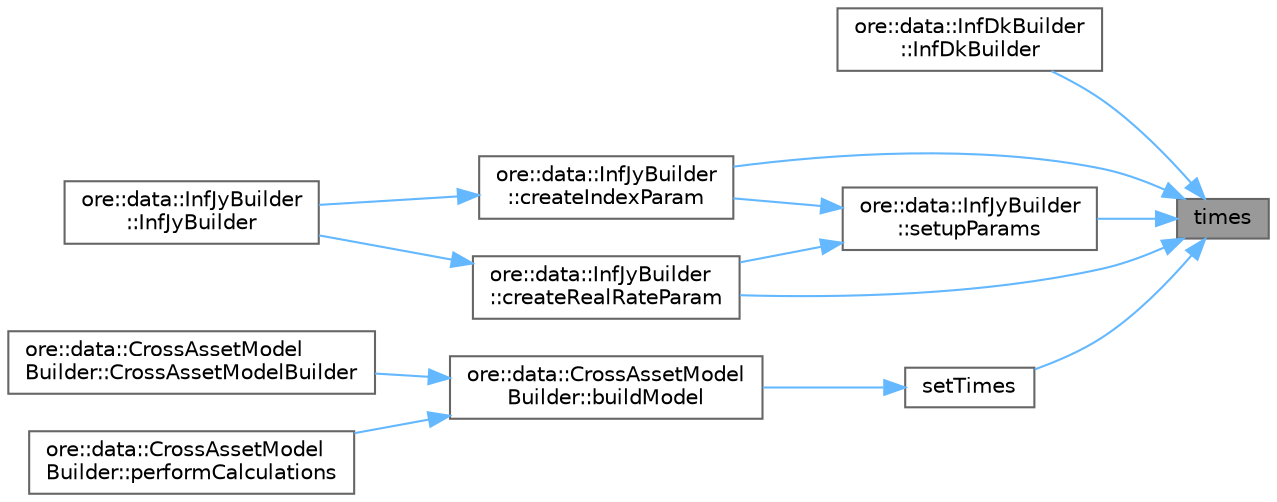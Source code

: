 digraph "times"
{
 // INTERACTIVE_SVG=YES
 // LATEX_PDF_SIZE
  bgcolor="transparent";
  edge [fontname=Helvetica,fontsize=10,labelfontname=Helvetica,labelfontsize=10];
  node [fontname=Helvetica,fontsize=10,shape=box,height=0.2,width=0.4];
  rankdir="RL";
  Node1 [label="times",height=0.2,width=0.4,color="gray40", fillcolor="grey60", style="filled", fontcolor="black",tooltip=" "];
  Node1 -> Node2 [dir="back",color="steelblue1",style="solid"];
  Node2 [label="ore::data::InfDkBuilder\l::InfDkBuilder",height=0.2,width=0.4,color="grey40", fillcolor="white", style="filled",URL="$classore_1_1data_1_1_inf_dk_builder.html#a11d21c82b7b17e3139cba5e998ccb11a",tooltip=" "];
  Node1 -> Node3 [dir="back",color="steelblue1",style="solid"];
  Node3 [label="ore::data::InfJyBuilder\l::createIndexParam",height=0.2,width=0.4,color="grey40", fillcolor="white", style="filled",URL="$classore_1_1data_1_1_inf_jy_builder.html#ac1ee56313b677fe9f5a81bd624030030",tooltip="Create the inflation index parameterisation."];
  Node3 -> Node4 [dir="back",color="steelblue1",style="solid"];
  Node4 [label="ore::data::InfJyBuilder\l::InfJyBuilder",height=0.2,width=0.4,color="grey40", fillcolor="white", style="filled",URL="$classore_1_1data_1_1_inf_jy_builder.html#aad12b32f1cc6f20235515935c229ce3e",tooltip=" "];
  Node1 -> Node5 [dir="back",color="steelblue1",style="solid"];
  Node5 [label="ore::data::InfJyBuilder\l::createRealRateParam",height=0.2,width=0.4,color="grey40", fillcolor="white", style="filled",URL="$classore_1_1data_1_1_inf_jy_builder.html#a8b5569dab308b4dac0cf78307e3189ff",tooltip="Create the real rate parameterisation."];
  Node5 -> Node4 [dir="back",color="steelblue1",style="solid"];
  Node1 -> Node6 [dir="back",color="steelblue1",style="solid"];
  Node6 [label="setTimes",height=0.2,width=0.4,color="grey40", fillcolor="white", style="filled",URL="$classore_1_1data_1_1_model_parameter.html#a8b8e49fe3668c782329f1b8812789788",tooltip=" "];
  Node6 -> Node7 [dir="back",color="steelblue1",style="solid"];
  Node7 [label="ore::data::CrossAssetModel\lBuilder::buildModel",height=0.2,width=0.4,color="grey40", fillcolor="white", style="filled",URL="$classore_1_1data_1_1_cross_asset_model_builder.html#a2bda927f99c08dbefc15adff5b9d8fe2",tooltip=" "];
  Node7 -> Node8 [dir="back",color="steelblue1",style="solid"];
  Node8 [label="ore::data::CrossAssetModel\lBuilder::CrossAssetModelBuilder",height=0.2,width=0.4,color="grey40", fillcolor="white", style="filled",URL="$classore_1_1data_1_1_cross_asset_model_builder.html#a3f34deda71fd65440cc5b85bd581e3c1",tooltip=" "];
  Node7 -> Node9 [dir="back",color="steelblue1",style="solid"];
  Node9 [label="ore::data::CrossAssetModel\lBuilder::performCalculations",height=0.2,width=0.4,color="grey40", fillcolor="white", style="filled",URL="$classore_1_1data_1_1_cross_asset_model_builder.html#a1127cccc9668a02247dc139d27121708",tooltip=" "];
  Node1 -> Node10 [dir="back",color="steelblue1",style="solid"];
  Node10 [label="ore::data::InfJyBuilder\l::setupParams",height=0.2,width=0.4,color="grey40", fillcolor="white", style="filled",URL="$classore_1_1data_1_1_inf_jy_builder.html#abc7000ad61c727a1c92edf461dfeda9e",tooltip=" "];
  Node10 -> Node3 [dir="back",color="steelblue1",style="solid"];
  Node10 -> Node5 [dir="back",color="steelblue1",style="solid"];
}
